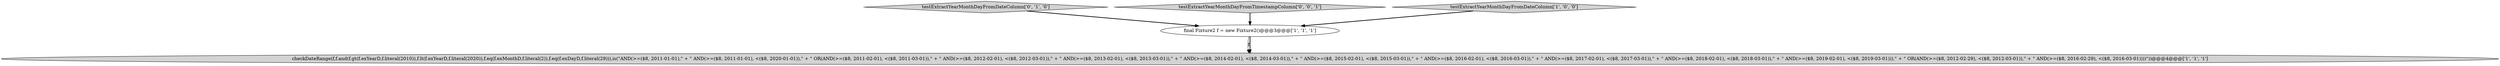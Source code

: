 digraph {
3 [style = filled, label = "testExtractYearMonthDayFromDateColumn['0', '1', '0']", fillcolor = lightgray, shape = diamond image = "AAA0AAABBB2BBB"];
4 [style = filled, label = "testExtractYearMonthDayFromTimestampColumn['0', '0', '1']", fillcolor = lightgray, shape = diamond image = "AAA0AAABBB3BBB"];
2 [style = filled, label = "final Fixture2 f = new Fixture2()@@@3@@@['1', '1', '1']", fillcolor = white, shape = ellipse image = "AAA0AAABBB1BBB"];
1 [style = filled, label = "checkDateRange(f,f.and(f.gt(f.exYearD,f.literal(2010)),f.lt(f.exYearD,f.literal(2020)),f.eq(f.exMonthD,f.literal(2)),f.eq(f.exDayD,f.literal(29))),is(\"AND(>=($8, 2011-01-01),\" + \" AND(>=($8, 2011-01-01), <($8, 2020-01-01)),\" + \" OR(AND(>=($8, 2011-02-01), <($8, 2011-03-01)),\" + \" AND(>=($8, 2012-02-01), <($8, 2012-03-01)),\" + \" AND(>=($8, 2013-02-01), <($8, 2013-03-01)),\" + \" AND(>=($8, 2014-02-01), <($8, 2014-03-01)),\" + \" AND(>=($8, 2015-02-01), <($8, 2015-03-01)),\" + \" AND(>=($8, 2016-02-01), <($8, 2016-03-01)),\" + \" AND(>=($8, 2017-02-01), <($8, 2017-03-01)),\" + \" AND(>=($8, 2018-02-01), <($8, 2018-03-01)),\" + \" AND(>=($8, 2019-02-01), <($8, 2019-03-01))),\" + \" OR(AND(>=($8, 2012-02-29), <($8, 2012-03-01)),\" + \" AND(>=($8, 2016-02-29), <($8, 2016-03-01))))\"))@@@4@@@['1', '1', '1']", fillcolor = lightgray, shape = ellipse image = "AAA0AAABBB1BBB"];
0 [style = filled, label = "testExtractYearMonthDayFromDateColumn['1', '0', '0']", fillcolor = lightgray, shape = diamond image = "AAA0AAABBB1BBB"];
4->2 [style = bold, label=""];
3->2 [style = bold, label=""];
2->1 [style = solid, label="f"];
2->1 [style = bold, label=""];
0->2 [style = bold, label=""];
}
